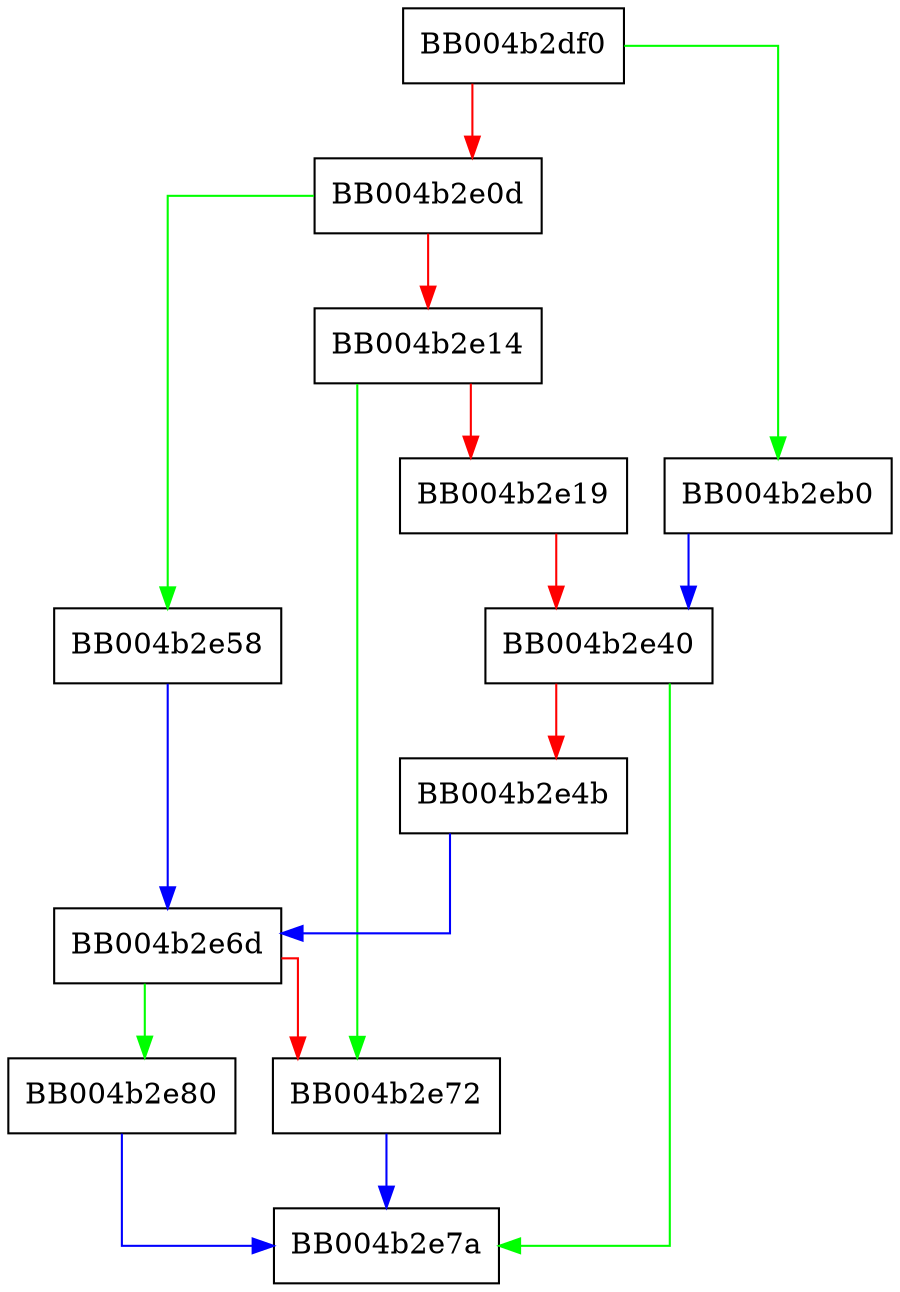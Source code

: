 digraph ossl_quic_get_stream_id {
  node [shape="box"];
  graph [splines=ortho];
  BB004b2df0 -> BB004b2eb0 [color="green"];
  BB004b2df0 -> BB004b2e0d [color="red"];
  BB004b2e0d -> BB004b2e58 [color="green"];
  BB004b2e0d -> BB004b2e14 [color="red"];
  BB004b2e14 -> BB004b2e72 [color="green"];
  BB004b2e14 -> BB004b2e19 [color="red"];
  BB004b2e19 -> BB004b2e40 [color="red"];
  BB004b2e40 -> BB004b2e7a [color="green"];
  BB004b2e40 -> BB004b2e4b [color="red"];
  BB004b2e4b -> BB004b2e6d [color="blue"];
  BB004b2e58 -> BB004b2e6d [color="blue"];
  BB004b2e6d -> BB004b2e80 [color="green"];
  BB004b2e6d -> BB004b2e72 [color="red"];
  BB004b2e72 -> BB004b2e7a [color="blue"];
  BB004b2e80 -> BB004b2e7a [color="blue"];
  BB004b2eb0 -> BB004b2e40 [color="blue"];
}